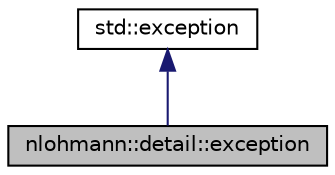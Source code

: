 digraph "nlohmann::detail::exception"
{
 // LATEX_PDF_SIZE
  edge [fontname="Helvetica",fontsize="10",labelfontname="Helvetica",labelfontsize="10"];
  node [fontname="Helvetica",fontsize="10",shape=record];
  Node1 [label="nlohmann::detail::exception",height=0.2,width=0.4,color="black", fillcolor="grey75", style="filled", fontcolor="black",tooltip="general exception of the basic_json class"];
  Node2 -> Node1 [dir="back",color="midnightblue",fontsize="10",style="solid",fontname="Helvetica"];
  Node2 [label="std::exception",height=0.2,width=0.4,color="black", fillcolor="white", style="filled",tooltip=" "];
}
